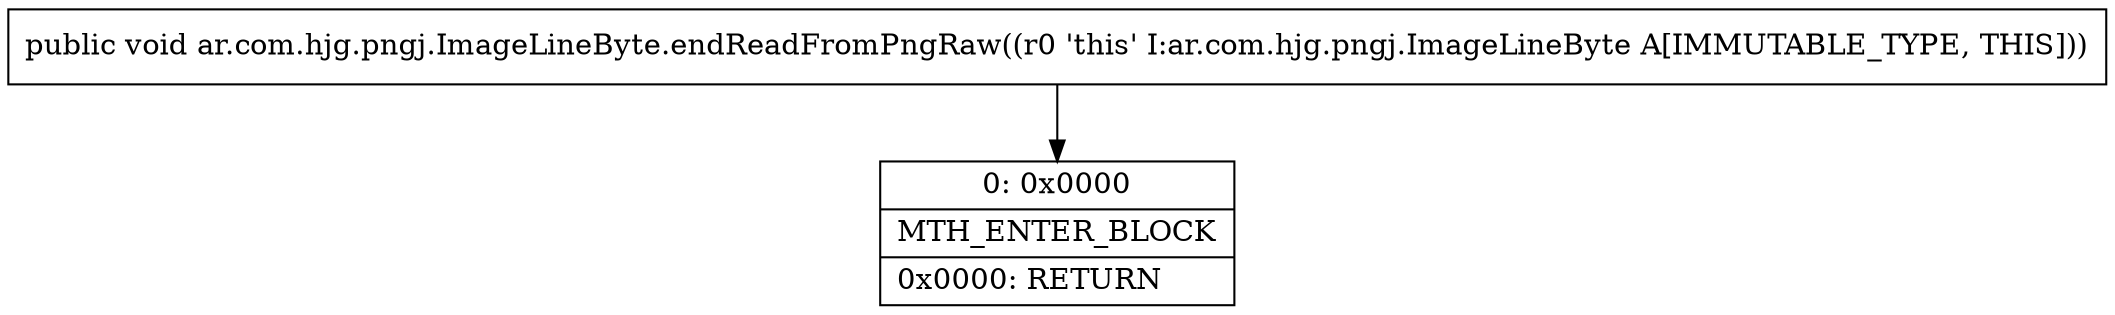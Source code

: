 digraph "CFG forar.com.hjg.pngj.ImageLineByte.endReadFromPngRaw()V" {
Node_0 [shape=record,label="{0\:\ 0x0000|MTH_ENTER_BLOCK\l|0x0000: RETURN   \l}"];
MethodNode[shape=record,label="{public void ar.com.hjg.pngj.ImageLineByte.endReadFromPngRaw((r0 'this' I:ar.com.hjg.pngj.ImageLineByte A[IMMUTABLE_TYPE, THIS])) }"];
MethodNode -> Node_0;
}


